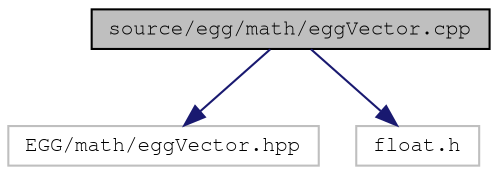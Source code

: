 digraph "source/egg/math/eggVector.cpp"
{
 // LATEX_PDF_SIZE
  edge [fontname="FreeMono",fontsize="10",labelfontname="FreeMono",labelfontsize="10"];
  node [fontname="FreeMono",fontsize="10",shape=record];
  Node1 [label="source/egg/math/eggVector.cpp",height=0.2,width=0.4,color="black", fillcolor="grey75", style="filled", fontcolor="black",tooltip="TODO."];
  Node1 -> Node2 [color="midnightblue",fontsize="10",style="solid",fontname="FreeMono"];
  Node2 [label="EGG/math/eggVector.hpp",height=0.2,width=0.4,color="grey75", fillcolor="white", style="filled",tooltip=" "];
  Node1 -> Node3 [color="midnightblue",fontsize="10",style="solid",fontname="FreeMono"];
  Node3 [label="float.h",height=0.2,width=0.4,color="grey75", fillcolor="white", style="filled",tooltip=" "];
}
